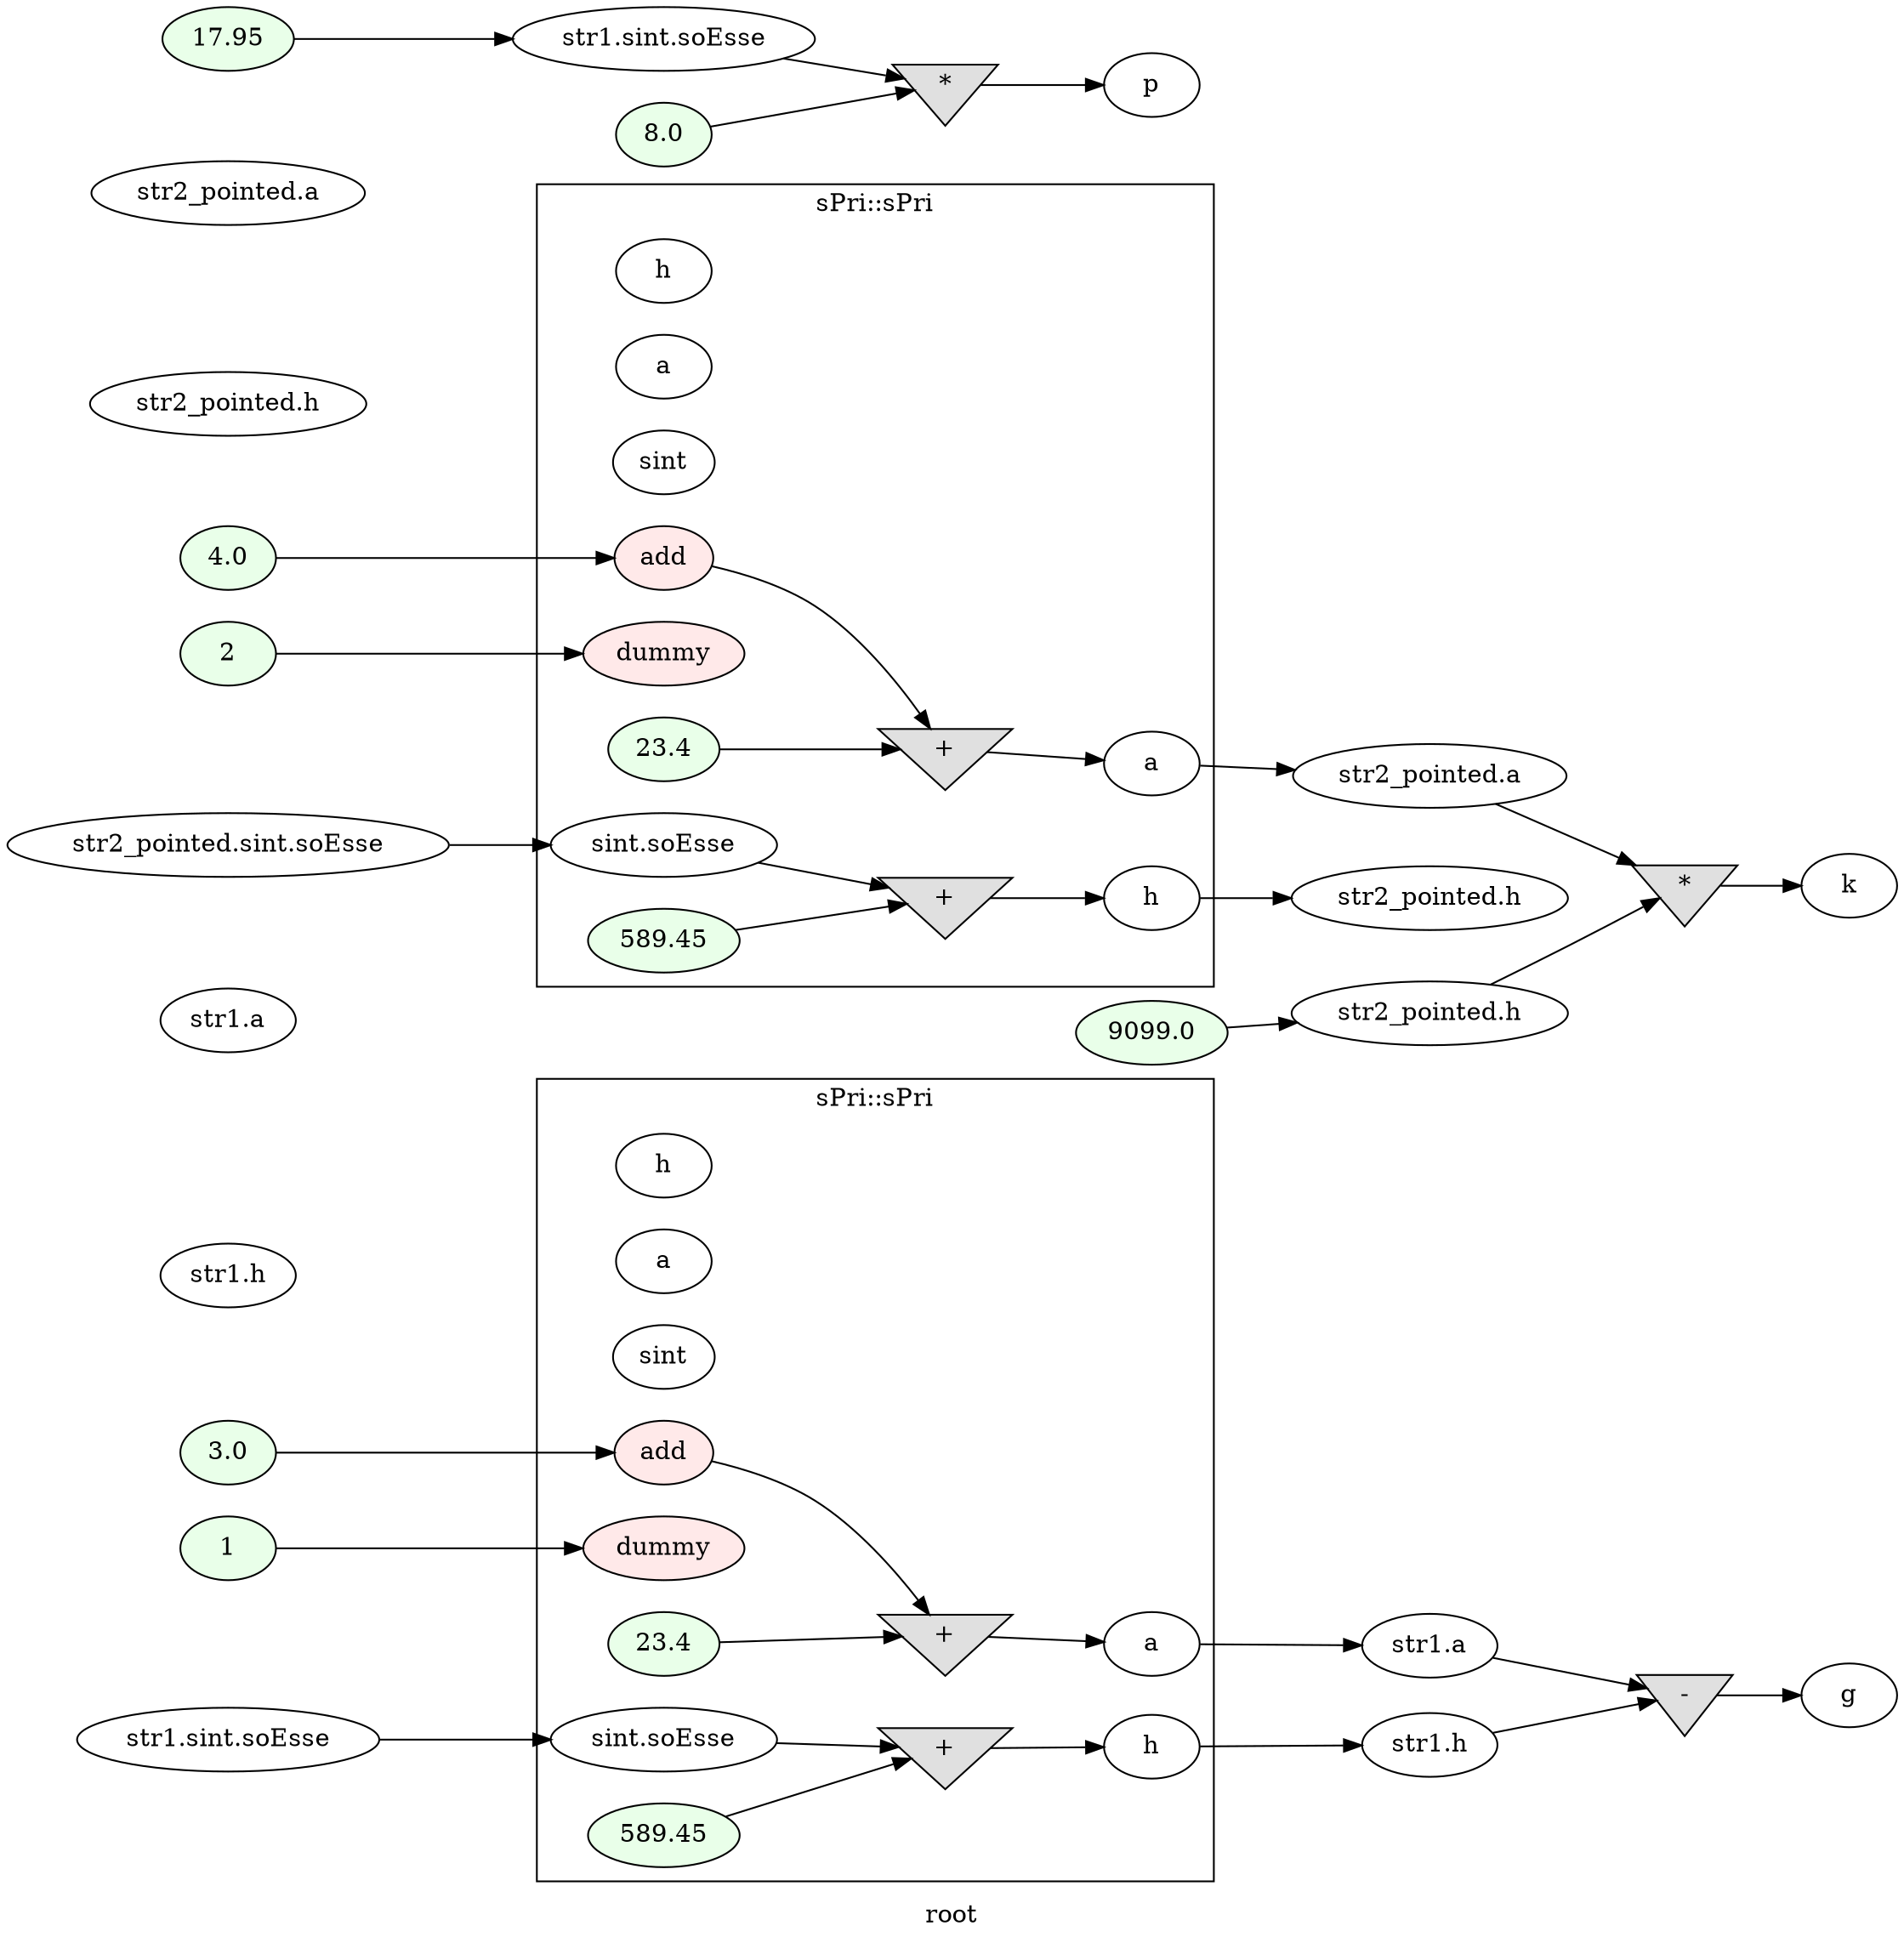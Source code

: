 digraph G
{
rankdir=LR;
label = "root";
	node_000013 [ label = "3.0", style=filled, fillcolor="#E9FFE9", startingline=23 ]
	node_000014 [ label = "1", style=filled, fillcolor="#E9FFE9", startingline=23 ]
	node_000015 [ label = "str1.h", startingline=23 ]
	node_000016 [ label = "str1.sint.soEsse", startingline=23 ]
	node_000017 [ label = "str1.a", startingline=23 ]
	node_000030 [ label = "str1.h", startingline=23 ]
	node_000031 [ label = "str1.a", startingline=23 ]
	node_000032 [ label = "4.0", style=filled, fillcolor="#E9FFE9", startingline=24 ]
	node_000033 [ label = "2", style=filled, fillcolor="#E9FFE9", startingline=24 ]
	node_000034 [ label = "str2_pointed.h", startingline=24 ]
	node_000035 [ label = "str2_pointed.sint.soEsse", startingline=24 ]
	node_000036 [ label = "str2_pointed.a", startingline=24 ]
	node_000049 [ label = "str2_pointed.h", startingline=24 ]
	node_000050 [ label = "str2_pointed.a", startingline=24 ]
	node_000051 [ label = "9099.0", style=filled, fillcolor="#E9FFE9", startingline=26 ]
	node_000052 [ label = "str2_pointed.h", startingline=26 ]
	node_000053 [ label = "17.95", style=filled, fillcolor="#E9FFE9", startingline=27 ]
	node_000054 [ label = "str1.sint.soEsse", startingline=27 ]
	node_000055 [ label = "8.0", style=filled, fillcolor="#E9FFE9", startingline=29 ]
	node_000056 [ label = "*", shape=invtriangle, style=filled, fillcolor="#E0E0E0", startingline=29 ]
	node_000057 [ label = "p", startingline=29 ]
	node_000058 [ label = "-", shape=invtriangle, style=filled, fillcolor="#E0E0E0", startingline=31 ]
	node_000059 [ label = "g", startingline=31 ]
	node_000060 [ label = "*", shape=invtriangle, style=filled, fillcolor="#E0E0E0", startingline=32 ]
	node_000061 [ label = "k", startingline=32 ]
subgraph cluster_1 {
label = "sPri::sPri";
parent = "root";
startingline = 23;
	node_000018 [ label = "h", startingline=7 ]
	node_000019 [ label = "a", startingline=7 ]
	node_000020 [ label = "sint", startingline=7 ]
	node_000021 [ label = "sint.soEsse", startingline=7 ]
	node_000022 [ label = "add", style=filled, fillcolor="#FFE9E9", startingline=15 ]
	node_000023 [ label = "dummy", style=filled, fillcolor="#FFE9E9", startingline=15 ]
	node_000024 [ label = "23.4", style=filled, fillcolor="#E9FFE9", startingline=17 ]
	node_000025 [ label = "+", shape=invtriangle, style=filled, fillcolor="#E0E0E0", startingline=17 ]
	node_000026 [ label = "a", startingline=17 ]
	node_000027 [ label = "589.45", style=filled, fillcolor="#E9FFE9", startingline=18 ]
	node_000028 [ label = "+", shape=invtriangle, style=filled, fillcolor="#E0E0E0", startingline=18 ]
	node_000029 [ label = "h", startingline=18 ]
}
subgraph cluster_2 {
label = "sPri::sPri";
parent = "root";
startingline = 24;
	node_000037 [ label = "h", startingline=7 ]
	node_000038 [ label = "a", startingline=7 ]
	node_000039 [ label = "sint", startingline=7 ]
	node_000040 [ label = "sint.soEsse", startingline=7 ]
	node_000041 [ label = "add", style=filled, fillcolor="#FFE9E9", startingline=15 ]
	node_000042 [ label = "dummy", style=filled, fillcolor="#FFE9E9", startingline=15 ]
	node_000043 [ label = "23.4", style=filled, fillcolor="#E9FFE9", startingline=17 ]
	node_000044 [ label = "+", shape=invtriangle, style=filled, fillcolor="#E0E0E0", startingline=17 ]
	node_000045 [ label = "a", startingline=17 ]
	node_000046 [ label = "589.45", style=filled, fillcolor="#E9FFE9", startingline=18 ]
	node_000047 [ label = "+", shape=invtriangle, style=filled, fillcolor="#E0E0E0", startingline=18 ]
	node_000048 [ label = "h", startingline=18 ]
}
	node_000013 -> node_000022
	node_000014 -> node_000023
	node_000016 -> node_000021
	node_000030 -> node_000058
	node_000031 -> node_000058
	node_000032 -> node_000041
	node_000033 -> node_000042
	node_000035 -> node_000040
	node_000050 -> node_000060
	node_000051 -> node_000052
	node_000052 -> node_000060
	node_000053 -> node_000054
	node_000054 -> node_000056
	node_000055 -> node_000056
	node_000056 -> node_000057
	node_000058 -> node_000059
	node_000060 -> node_000061
	node_000021 -> node_000028
	node_000022 -> node_000025
	node_000024 -> node_000025
	node_000025 -> node_000026
	node_000026 -> node_000031
	node_000027 -> node_000028
	node_000028 -> node_000029
	node_000029 -> node_000030
	node_000040 -> node_000047
	node_000041 -> node_000044
	node_000043 -> node_000044
	node_000044 -> node_000045
	node_000045 -> node_000050
	node_000046 -> node_000047
	node_000047 -> node_000048
	node_000048 -> node_000049
}
